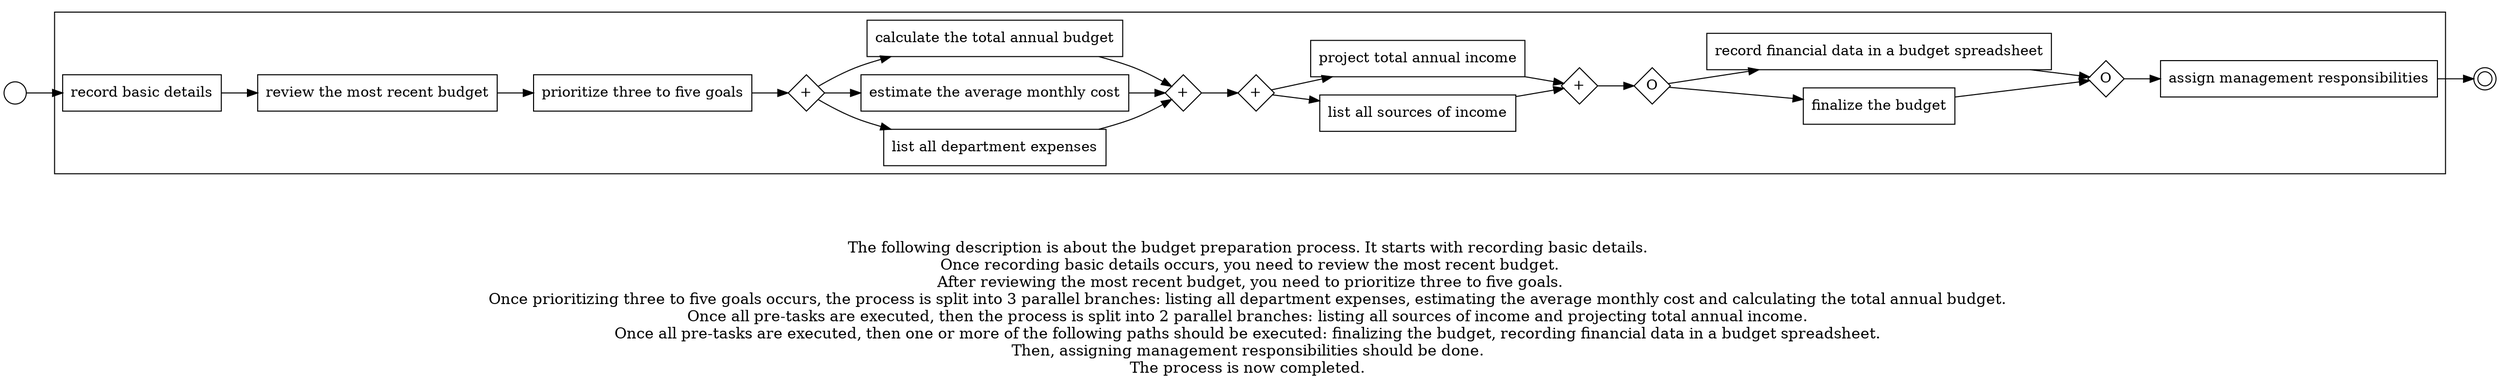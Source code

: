 digraph budget_preparation_process_176 {
	graph [rankdir=LR]
	START_NODE [label="" shape=circle width=0.3]
	subgraph CLUSTER_0 {
		"record basic details" [shape=box]
		"review the most recent budget" [shape=box]
		"record basic details" -> "review the most recent budget"
		"prioritize three to five goals" [shape=box]
		"review the most recent budget" -> "prioritize three to five goals"
		"AND_SPLIT--4. Projected expenses_9QDK" [label="+" fixedsize=true shape=diamond width=0.5]
		"prioritize three to five goals" -> "AND_SPLIT--4. Projected expenses_9QDK"
		"list all department expenses" [shape=box]
		"AND_SPLIT--4. Projected expenses_9QDK" -> "list all department expenses"
		"estimate the average monthly cost" [shape=box]
		"AND_SPLIT--4. Projected expenses_9QDK" -> "estimate the average monthly cost"
		"calculate the total annual budget" [shape=box]
		"AND_SPLIT--4. Projected expenses_9QDK" -> "calculate the total annual budget"
		"AND_JOIN--4. Projected expenses_9QDK" [label="+" fixedsize=true shape=diamond width=0.5]
		"list all department expenses" -> "AND_JOIN--4. Projected expenses_9QDK"
		"estimate the average monthly cost" -> "AND_JOIN--4. Projected expenses_9QDK"
		"calculate the total annual budget" -> "AND_JOIN--4. Projected expenses_9QDK"
		"AND_SPLIT--5. Projected income/funding_VME4" [label="+" fixedsize=true shape=diamond width=0.5]
		"AND_JOIN--4. Projected expenses_9QDK" -> "AND_SPLIT--5. Projected income/funding_VME4"
		"list all sources of income" [shape=box]
		"AND_SPLIT--5. Projected income/funding_VME4" -> "list all sources of income"
		"project total annual income" [shape=box]
		"AND_SPLIT--5. Projected income/funding_VME4" -> "project total annual income"
		"AND_JOIN--5. Projected income/funding_VME4" [label="+" fixedsize=true shape=diamond width=0.5]
		"list all sources of income" -> "AND_JOIN--5. Projected income/funding_VME4"
		"project total annual income" -> "AND_JOIN--5. Projected income/funding_VME4"
		"OR_SPLIT--6. Putting it all together_RJ1W" [label=O fixedsize=true shape=diamond width=0.5]
		"AND_JOIN--5. Projected income/funding_VME4" -> "OR_SPLIT--6. Putting it all together_RJ1W"
		"finalize the budget" [shape=box]
		"OR_SPLIT--6. Putting it all together_RJ1W" -> "finalize the budget"
		"record financial data in a budget spreadsheet" [shape=box]
		"OR_SPLIT--6. Putting it all together_RJ1W" -> "record financial data in a budget spreadsheet"
		"OR_JOIN--6. Putting it all together_RJ1W" [label=O fixedsize=true shape=diamond width=0.5]
		"finalize the budget" -> "OR_JOIN--6. Putting it all together_RJ1W"
		"record financial data in a budget spreadsheet" -> "OR_JOIN--6. Putting it all together_RJ1W"
		"assign management responsibilities" [shape=box]
		"OR_JOIN--6. Putting it all together_RJ1W" -> "assign management responsibilities"
	}
	START_NODE -> "record basic details"
	END_NODE [label="" shape=doublecircle width=0.2]
	"assign management responsibilities" -> END_NODE
	fontsize=15 label="\n\n
The following description is about the budget preparation process. It starts with recording basic details. 
Once recording basic details occurs, you need to review the most recent budget.
After reviewing the most recent budget, you need to prioritize three to five goals.
Once prioritizing three to five goals occurs, the process is split into 3 parallel branches: listing all department expenses, estimating the average monthly cost and calculating the total annual budget. 
Once all pre-tasks are executed, then the process is split into 2 parallel branches: listing all sources of income and projecting total annual income. 
Once all pre-tasks are executed, then one or more of the following paths should be executed: finalizing the budget, recording financial data in a budget spreadsheet. 
Then, assigning management responsibilities should be done. 
The process is now completed. 
"
}
